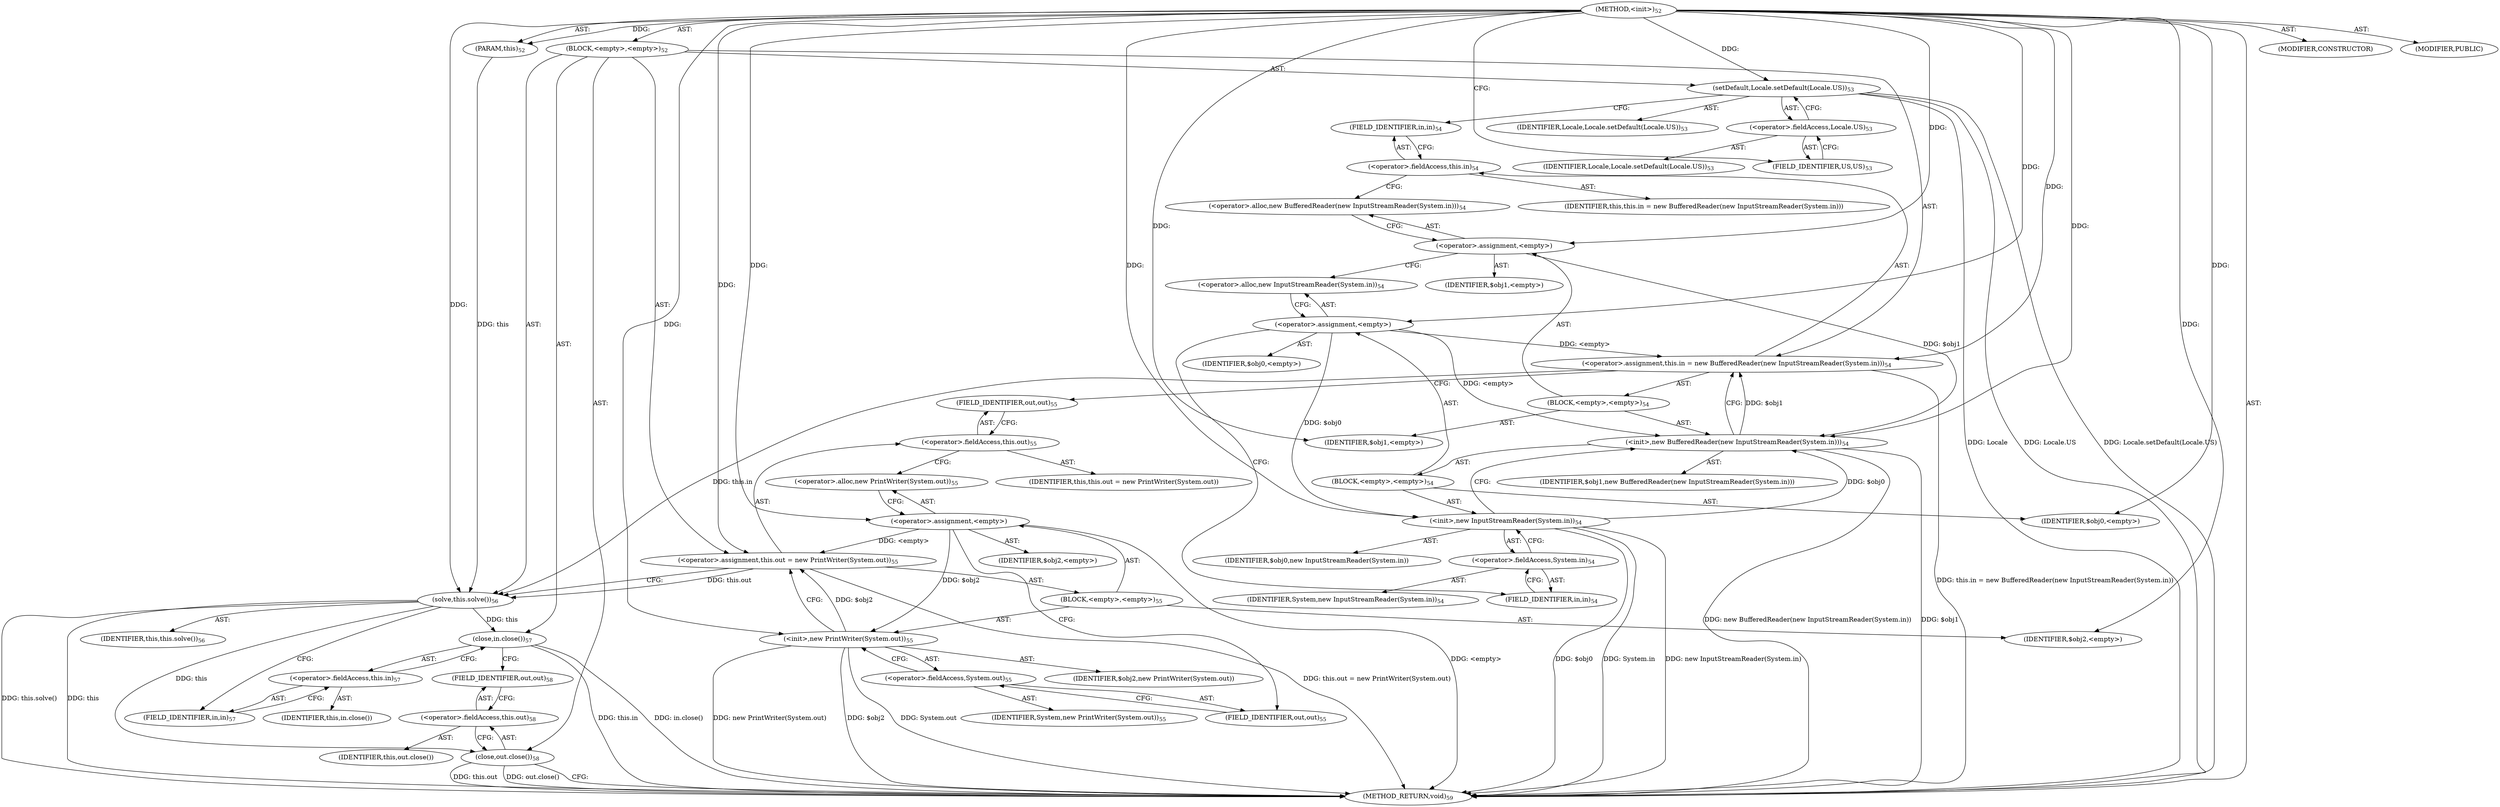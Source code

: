digraph "&lt;init&gt;" {  
"214" [label = <(METHOD,&lt;init&gt;)<SUB>52</SUB>> ]
"9" [label = <(PARAM,this)<SUB>52</SUB>> ]
"215" [label = <(BLOCK,&lt;empty&gt;,&lt;empty&gt;)<SUB>52</SUB>> ]
"216" [label = <(setDefault,Locale.setDefault(Locale.US))<SUB>53</SUB>> ]
"217" [label = <(IDENTIFIER,Locale,Locale.setDefault(Locale.US))<SUB>53</SUB>> ]
"218" [label = <(&lt;operator&gt;.fieldAccess,Locale.US)<SUB>53</SUB>> ]
"219" [label = <(IDENTIFIER,Locale,Locale.setDefault(Locale.US))<SUB>53</SUB>> ]
"220" [label = <(FIELD_IDENTIFIER,US,US)<SUB>53</SUB>> ]
"221" [label = <(&lt;operator&gt;.assignment,this.in = new BufferedReader(new InputStreamReader(System.in)))<SUB>54</SUB>> ]
"222" [label = <(&lt;operator&gt;.fieldAccess,this.in)<SUB>54</SUB>> ]
"223" [label = <(IDENTIFIER,this,this.in = new BufferedReader(new InputStreamReader(System.in)))> ]
"224" [label = <(FIELD_IDENTIFIER,in,in)<SUB>54</SUB>> ]
"225" [label = <(BLOCK,&lt;empty&gt;,&lt;empty&gt;)<SUB>54</SUB>> ]
"226" [label = <(&lt;operator&gt;.assignment,&lt;empty&gt;)> ]
"227" [label = <(IDENTIFIER,$obj1,&lt;empty&gt;)> ]
"228" [label = <(&lt;operator&gt;.alloc,new BufferedReader(new InputStreamReader(System.in)))<SUB>54</SUB>> ]
"229" [label = <(&lt;init&gt;,new BufferedReader(new InputStreamReader(System.in)))<SUB>54</SUB>> ]
"230" [label = <(IDENTIFIER,$obj1,new BufferedReader(new InputStreamReader(System.in)))> ]
"231" [label = <(BLOCK,&lt;empty&gt;,&lt;empty&gt;)<SUB>54</SUB>> ]
"232" [label = <(&lt;operator&gt;.assignment,&lt;empty&gt;)> ]
"233" [label = <(IDENTIFIER,$obj0,&lt;empty&gt;)> ]
"234" [label = <(&lt;operator&gt;.alloc,new InputStreamReader(System.in))<SUB>54</SUB>> ]
"235" [label = <(&lt;init&gt;,new InputStreamReader(System.in))<SUB>54</SUB>> ]
"236" [label = <(IDENTIFIER,$obj0,new InputStreamReader(System.in))> ]
"237" [label = <(&lt;operator&gt;.fieldAccess,System.in)<SUB>54</SUB>> ]
"238" [label = <(IDENTIFIER,System,new InputStreamReader(System.in))<SUB>54</SUB>> ]
"239" [label = <(FIELD_IDENTIFIER,in,in)<SUB>54</SUB>> ]
"240" [label = <(IDENTIFIER,$obj0,&lt;empty&gt;)> ]
"241" [label = <(IDENTIFIER,$obj1,&lt;empty&gt;)> ]
"242" [label = <(&lt;operator&gt;.assignment,this.out = new PrintWriter(System.out))<SUB>55</SUB>> ]
"243" [label = <(&lt;operator&gt;.fieldAccess,this.out)<SUB>55</SUB>> ]
"244" [label = <(IDENTIFIER,this,this.out = new PrintWriter(System.out))> ]
"245" [label = <(FIELD_IDENTIFIER,out,out)<SUB>55</SUB>> ]
"246" [label = <(BLOCK,&lt;empty&gt;,&lt;empty&gt;)<SUB>55</SUB>> ]
"247" [label = <(&lt;operator&gt;.assignment,&lt;empty&gt;)> ]
"248" [label = <(IDENTIFIER,$obj2,&lt;empty&gt;)> ]
"249" [label = <(&lt;operator&gt;.alloc,new PrintWriter(System.out))<SUB>55</SUB>> ]
"250" [label = <(&lt;init&gt;,new PrintWriter(System.out))<SUB>55</SUB>> ]
"251" [label = <(IDENTIFIER,$obj2,new PrintWriter(System.out))> ]
"252" [label = <(&lt;operator&gt;.fieldAccess,System.out)<SUB>55</SUB>> ]
"253" [label = <(IDENTIFIER,System,new PrintWriter(System.out))<SUB>55</SUB>> ]
"254" [label = <(FIELD_IDENTIFIER,out,out)<SUB>55</SUB>> ]
"255" [label = <(IDENTIFIER,$obj2,&lt;empty&gt;)> ]
"256" [label = <(solve,this.solve())<SUB>56</SUB>> ]
"8" [label = <(IDENTIFIER,this,this.solve())<SUB>56</SUB>> ]
"257" [label = <(close,in.close())<SUB>57</SUB>> ]
"258" [label = <(&lt;operator&gt;.fieldAccess,this.in)<SUB>57</SUB>> ]
"259" [label = <(IDENTIFIER,this,in.close())> ]
"260" [label = <(FIELD_IDENTIFIER,in,in)<SUB>57</SUB>> ]
"261" [label = <(close,out.close())<SUB>58</SUB>> ]
"262" [label = <(&lt;operator&gt;.fieldAccess,this.out)<SUB>58</SUB>> ]
"263" [label = <(IDENTIFIER,this,out.close())> ]
"264" [label = <(FIELD_IDENTIFIER,out,out)<SUB>58</SUB>> ]
"265" [label = <(MODIFIER,CONSTRUCTOR)> ]
"266" [label = <(MODIFIER,PUBLIC)> ]
"267" [label = <(METHOD_RETURN,void)<SUB>59</SUB>> ]
  "214" -> "9"  [ label = "AST: "] 
  "214" -> "215"  [ label = "AST: "] 
  "214" -> "265"  [ label = "AST: "] 
  "214" -> "266"  [ label = "AST: "] 
  "214" -> "267"  [ label = "AST: "] 
  "215" -> "216"  [ label = "AST: "] 
  "215" -> "221"  [ label = "AST: "] 
  "215" -> "242"  [ label = "AST: "] 
  "215" -> "256"  [ label = "AST: "] 
  "215" -> "257"  [ label = "AST: "] 
  "215" -> "261"  [ label = "AST: "] 
  "216" -> "217"  [ label = "AST: "] 
  "216" -> "218"  [ label = "AST: "] 
  "218" -> "219"  [ label = "AST: "] 
  "218" -> "220"  [ label = "AST: "] 
  "221" -> "222"  [ label = "AST: "] 
  "221" -> "225"  [ label = "AST: "] 
  "222" -> "223"  [ label = "AST: "] 
  "222" -> "224"  [ label = "AST: "] 
  "225" -> "226"  [ label = "AST: "] 
  "225" -> "229"  [ label = "AST: "] 
  "225" -> "241"  [ label = "AST: "] 
  "226" -> "227"  [ label = "AST: "] 
  "226" -> "228"  [ label = "AST: "] 
  "229" -> "230"  [ label = "AST: "] 
  "229" -> "231"  [ label = "AST: "] 
  "231" -> "232"  [ label = "AST: "] 
  "231" -> "235"  [ label = "AST: "] 
  "231" -> "240"  [ label = "AST: "] 
  "232" -> "233"  [ label = "AST: "] 
  "232" -> "234"  [ label = "AST: "] 
  "235" -> "236"  [ label = "AST: "] 
  "235" -> "237"  [ label = "AST: "] 
  "237" -> "238"  [ label = "AST: "] 
  "237" -> "239"  [ label = "AST: "] 
  "242" -> "243"  [ label = "AST: "] 
  "242" -> "246"  [ label = "AST: "] 
  "243" -> "244"  [ label = "AST: "] 
  "243" -> "245"  [ label = "AST: "] 
  "246" -> "247"  [ label = "AST: "] 
  "246" -> "250"  [ label = "AST: "] 
  "246" -> "255"  [ label = "AST: "] 
  "247" -> "248"  [ label = "AST: "] 
  "247" -> "249"  [ label = "AST: "] 
  "250" -> "251"  [ label = "AST: "] 
  "250" -> "252"  [ label = "AST: "] 
  "252" -> "253"  [ label = "AST: "] 
  "252" -> "254"  [ label = "AST: "] 
  "256" -> "8"  [ label = "AST: "] 
  "257" -> "258"  [ label = "AST: "] 
  "258" -> "259"  [ label = "AST: "] 
  "258" -> "260"  [ label = "AST: "] 
  "261" -> "262"  [ label = "AST: "] 
  "262" -> "263"  [ label = "AST: "] 
  "262" -> "264"  [ label = "AST: "] 
  "216" -> "224"  [ label = "CFG: "] 
  "221" -> "245"  [ label = "CFG: "] 
  "242" -> "256"  [ label = "CFG: "] 
  "256" -> "260"  [ label = "CFG: "] 
  "257" -> "264"  [ label = "CFG: "] 
  "261" -> "267"  [ label = "CFG: "] 
  "218" -> "216"  [ label = "CFG: "] 
  "222" -> "228"  [ label = "CFG: "] 
  "243" -> "249"  [ label = "CFG: "] 
  "258" -> "257"  [ label = "CFG: "] 
  "262" -> "261"  [ label = "CFG: "] 
  "220" -> "218"  [ label = "CFG: "] 
  "224" -> "222"  [ label = "CFG: "] 
  "226" -> "234"  [ label = "CFG: "] 
  "229" -> "221"  [ label = "CFG: "] 
  "245" -> "243"  [ label = "CFG: "] 
  "247" -> "254"  [ label = "CFG: "] 
  "250" -> "242"  [ label = "CFG: "] 
  "260" -> "258"  [ label = "CFG: "] 
  "264" -> "262"  [ label = "CFG: "] 
  "228" -> "226"  [ label = "CFG: "] 
  "249" -> "247"  [ label = "CFG: "] 
  "252" -> "250"  [ label = "CFG: "] 
  "232" -> "239"  [ label = "CFG: "] 
  "235" -> "229"  [ label = "CFG: "] 
  "254" -> "252"  [ label = "CFG: "] 
  "234" -> "232"  [ label = "CFG: "] 
  "237" -> "235"  [ label = "CFG: "] 
  "239" -> "237"  [ label = "CFG: "] 
  "214" -> "220"  [ label = "CFG: "] 
  "216" -> "267"  [ label = "DDG: Locale"] 
  "216" -> "267"  [ label = "DDG: Locale.US"] 
  "216" -> "267"  [ label = "DDG: Locale.setDefault(Locale.US)"] 
  "229" -> "267"  [ label = "DDG: $obj1"] 
  "235" -> "267"  [ label = "DDG: $obj0"] 
  "235" -> "267"  [ label = "DDG: System.in"] 
  "235" -> "267"  [ label = "DDG: new InputStreamReader(System.in)"] 
  "229" -> "267"  [ label = "DDG: new BufferedReader(new InputStreamReader(System.in))"] 
  "221" -> "267"  [ label = "DDG: this.in = new BufferedReader(new InputStreamReader(System.in))"] 
  "247" -> "267"  [ label = "DDG: &lt;empty&gt;"] 
  "250" -> "267"  [ label = "DDG: $obj2"] 
  "250" -> "267"  [ label = "DDG: System.out"] 
  "250" -> "267"  [ label = "DDG: new PrintWriter(System.out)"] 
  "242" -> "267"  [ label = "DDG: this.out = new PrintWriter(System.out)"] 
  "256" -> "267"  [ label = "DDG: this"] 
  "256" -> "267"  [ label = "DDG: this.solve()"] 
  "257" -> "267"  [ label = "DDG: this.in"] 
  "257" -> "267"  [ label = "DDG: in.close()"] 
  "261" -> "267"  [ label = "DDG: this.out"] 
  "261" -> "267"  [ label = "DDG: out.close()"] 
  "214" -> "9"  [ label = "DDG: "] 
  "232" -> "221"  [ label = "DDG: &lt;empty&gt;"] 
  "229" -> "221"  [ label = "DDG: $obj1"] 
  "214" -> "221"  [ label = "DDG: "] 
  "247" -> "242"  [ label = "DDG: &lt;empty&gt;"] 
  "250" -> "242"  [ label = "DDG: $obj2"] 
  "214" -> "242"  [ label = "DDG: "] 
  "214" -> "216"  [ label = "DDG: "] 
  "9" -> "256"  [ label = "DDG: this"] 
  "221" -> "256"  [ label = "DDG: this.in"] 
  "242" -> "256"  [ label = "DDG: this.out"] 
  "214" -> "256"  [ label = "DDG: "] 
  "256" -> "257"  [ label = "DDG: this"] 
  "256" -> "261"  [ label = "DDG: this"] 
  "214" -> "226"  [ label = "DDG: "] 
  "214" -> "241"  [ label = "DDG: "] 
  "214" -> "247"  [ label = "DDG: "] 
  "214" -> "255"  [ label = "DDG: "] 
  "226" -> "229"  [ label = "DDG: $obj1"] 
  "214" -> "229"  [ label = "DDG: "] 
  "232" -> "229"  [ label = "DDG: &lt;empty&gt;"] 
  "235" -> "229"  [ label = "DDG: $obj0"] 
  "247" -> "250"  [ label = "DDG: $obj2"] 
  "214" -> "250"  [ label = "DDG: "] 
  "214" -> "232"  [ label = "DDG: "] 
  "214" -> "240"  [ label = "DDG: "] 
  "232" -> "235"  [ label = "DDG: $obj0"] 
  "214" -> "235"  [ label = "DDG: "] 
}
